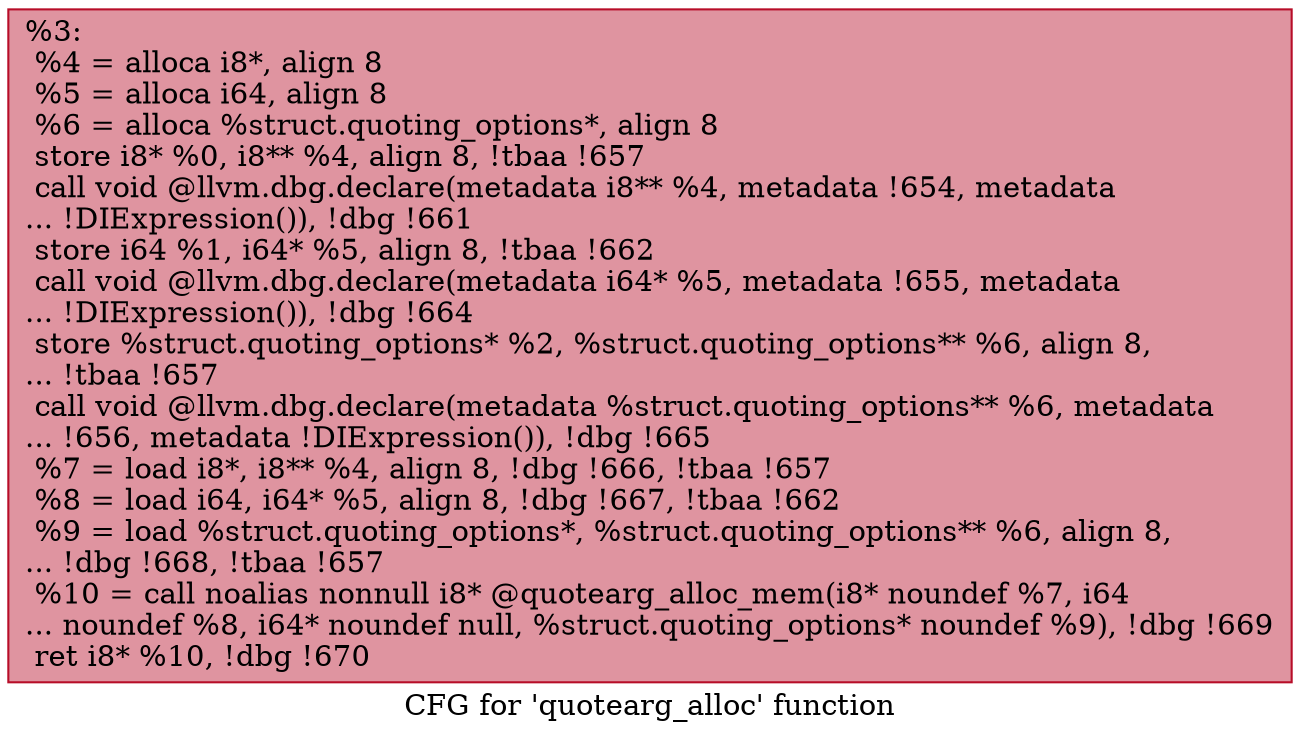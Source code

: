 digraph "CFG for 'quotearg_alloc' function" {
	label="CFG for 'quotearg_alloc' function";

	Node0x25e42b0 [shape=record,color="#b70d28ff", style=filled, fillcolor="#b70d2870",label="{%3:\l  %4 = alloca i8*, align 8\l  %5 = alloca i64, align 8\l  %6 = alloca %struct.quoting_options*, align 8\l  store i8* %0, i8** %4, align 8, !tbaa !657\l  call void @llvm.dbg.declare(metadata i8** %4, metadata !654, metadata\l... !DIExpression()), !dbg !661\l  store i64 %1, i64* %5, align 8, !tbaa !662\l  call void @llvm.dbg.declare(metadata i64* %5, metadata !655, metadata\l... !DIExpression()), !dbg !664\l  store %struct.quoting_options* %2, %struct.quoting_options** %6, align 8,\l... !tbaa !657\l  call void @llvm.dbg.declare(metadata %struct.quoting_options** %6, metadata\l... !656, metadata !DIExpression()), !dbg !665\l  %7 = load i8*, i8** %4, align 8, !dbg !666, !tbaa !657\l  %8 = load i64, i64* %5, align 8, !dbg !667, !tbaa !662\l  %9 = load %struct.quoting_options*, %struct.quoting_options** %6, align 8,\l... !dbg !668, !tbaa !657\l  %10 = call noalias nonnull i8* @quotearg_alloc_mem(i8* noundef %7, i64\l... noundef %8, i64* noundef null, %struct.quoting_options* noundef %9), !dbg !669\l  ret i8* %10, !dbg !670\l}"];
}
